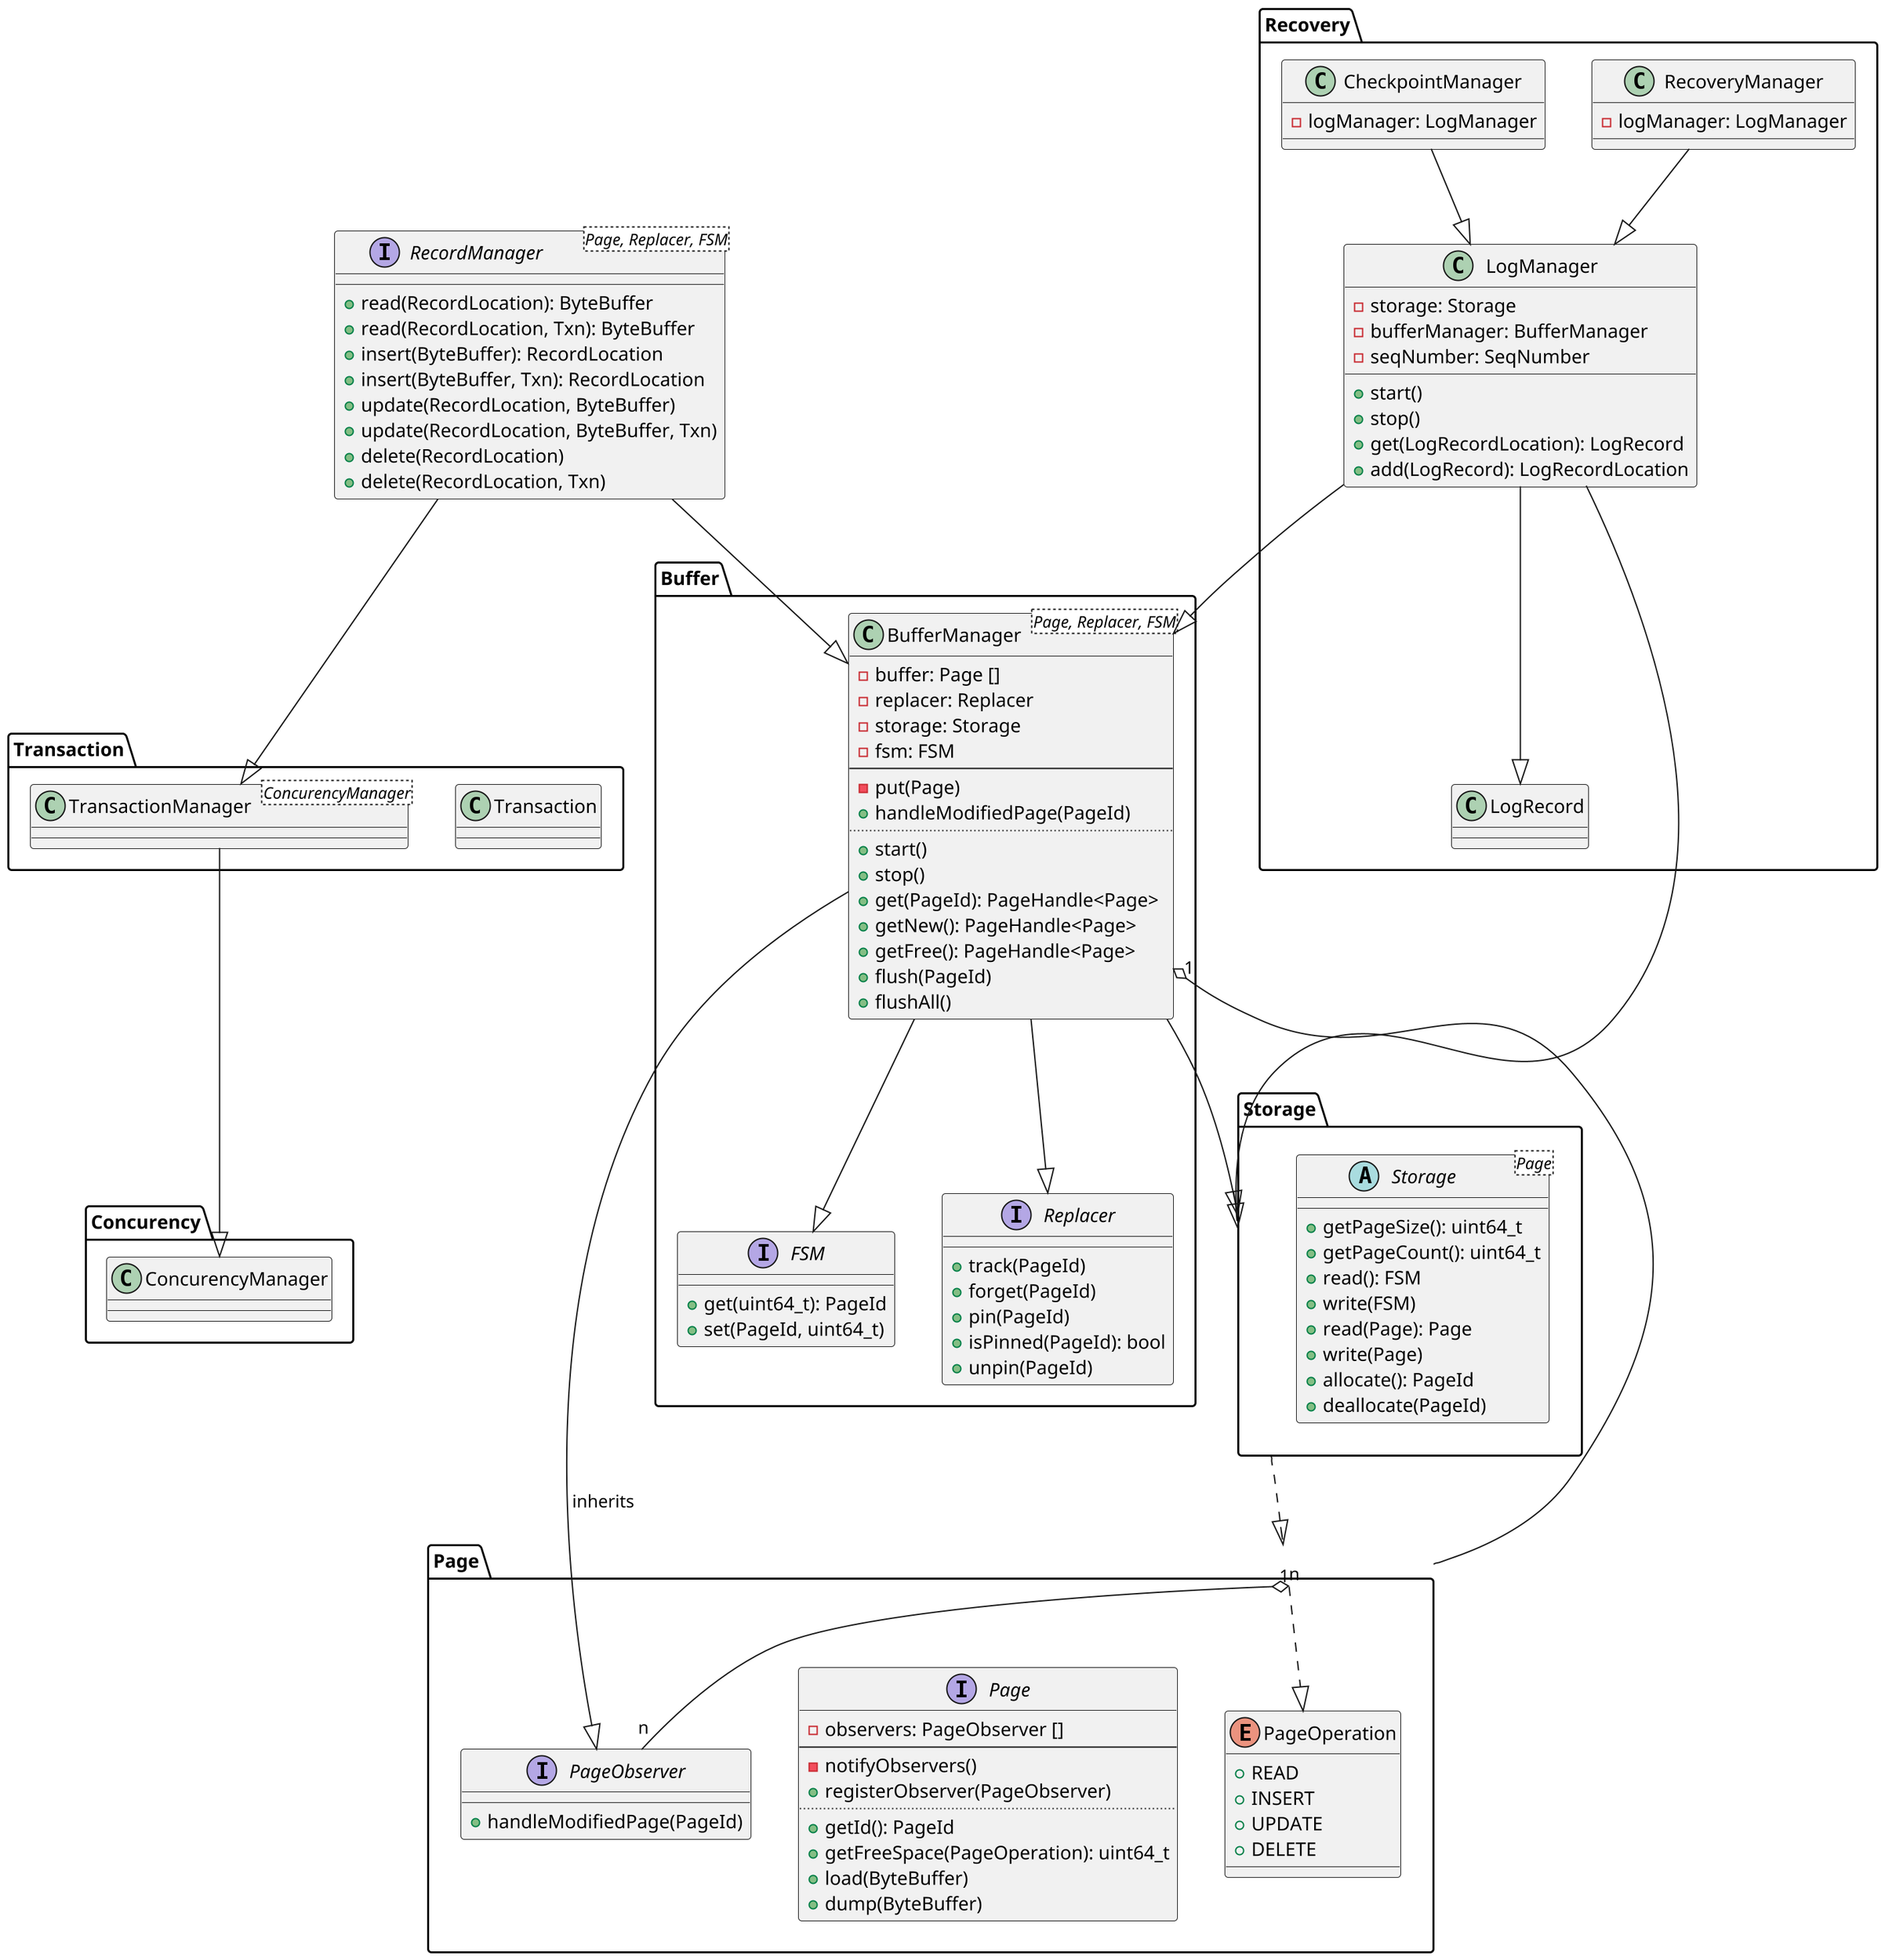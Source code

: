 @startuml
scale 2


interface RecordManager <Page, Replacer, FSM> {
    + read(RecordLocation): ByteBuffer
    + read(RecordLocation, Txn): ByteBuffer
    + insert(ByteBuffer): RecordLocation
    + insert(ByteBuffer, Txn): RecordLocation
    + update(RecordLocation, ByteBuffer)
    + update(RecordLocation, ByteBuffer, Txn)
    + delete(RecordLocation)
    + delete(RecordLocation, Txn)
}

package "Concurency" {
    class ConcurencyManager {}
}

package "Transaction" {
    class Transaction {}

    class TransactionManager <ConcurencyManager> {
    }
}

package "Recovery" {
    class RecoveryManager {
        - logManager: LogManager
    }

    class CheckpointManager {
        - logManager: LogManager
    }

    class LogManager {
        - storage: Storage
        - bufferManager: BufferManager
        - seqNumber: SeqNumber
        + start()
        + stop()
        + get(LogRecordLocation): LogRecord
        + add(LogRecord): LogRecordLocation
    }

    class LogRecord {}
}

package "Page" {
    enum PageOperation {
        + READ
        + INSERT
        + UPDATE
        + DELETE
    }

    interface Page {
        - observers: PageObserver []
        ---
        - notifyObservers()
        + registerObserver(PageObserver)
        ..
        + getId(): PageId
        + getFreeSpace(PageOperation): uint64_t
        + load(ByteBuffer)
        + dump(ByteBuffer)
    }

    interface PageObserver {
        + handleModifiedPage(PageId)
    }
}

package "Storage" {
    abstract class Storage <Page> {
        + getPageSize(): uint64_t
        + getPageCount(): uint64_t
        + read(): FSM
        + write(FSM)
        + read(Page): Page
        + write(Page)
        + allocate(): PageId
        + deallocate(PageId)
    }
}

package "Buffer" {
    interface Replacer {
        + track(PageId)
        + forget(PageId)
        + pin(PageId)
        + isPinned(PageId): bool
        + unpin(PageId)
    }

    interface FSM {
        + get(uint64_t): PageId
        + set(PageId, uint64_t)
    }

    class BufferManager <Page, Replacer, FSM> {
        - buffer: Page []
        - replacer: Replacer
        - storage: Storage
        - fsm: FSM
        ---
        - put(Page)
        + handleModifiedPage(PageId)
        ..
        + start()
        + stop()
        + get(PageId): PageHandle<Page>
        + getNew(): PageHandle<Page>
        + getFree(): PageHandle<Page>
        + flush(PageId)
        + flushAll()
    }
}

Page ..|> PageOperation
Page "1" o-- "n" PageObserver

Storage ..|> Page

BufferManager --|> PageObserver : inherits
BufferManager "1" o-- "n" Page
BufferManager --|> Replacer
BufferManager --|> FSM
BufferManager --|> Storage

LogManager --|> BufferManager
LogManager --|> Storage
LogManager --|> LogRecord
RecoveryManager --|> LogManager
CheckpointManager --|> LogManager

RecordManager --|> BufferManager
RecordManager --|> TransactionManager

TransactionManager --|> ConcurencyManager

@enduml